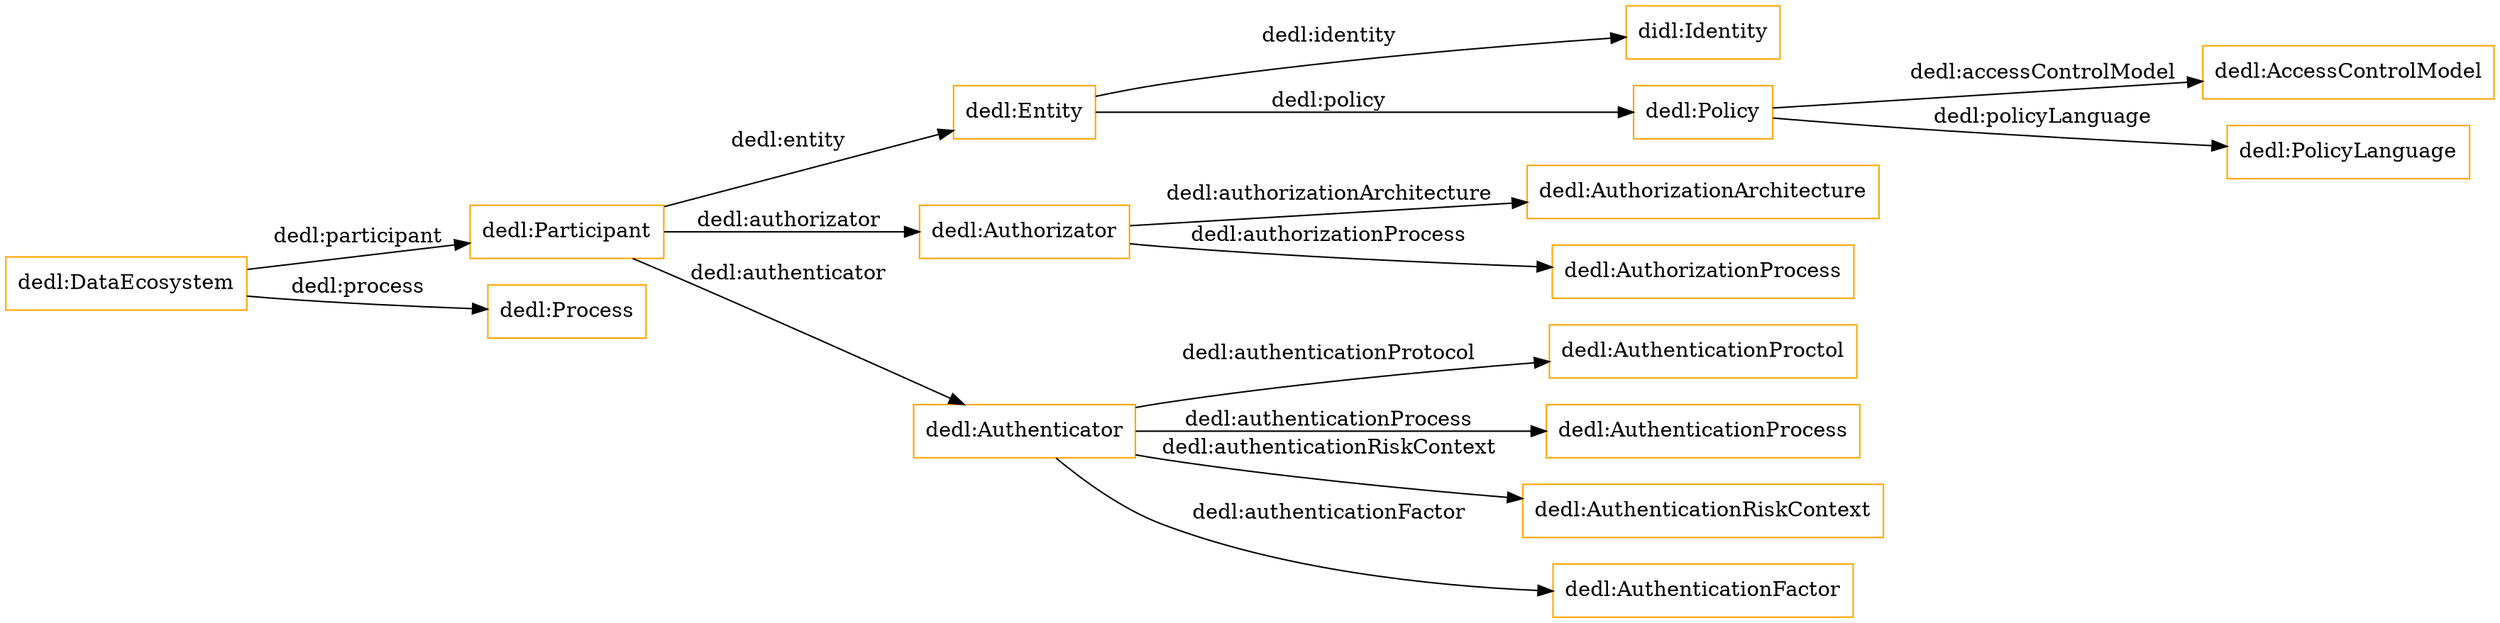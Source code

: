 digraph ar2dtool_diagram { 
rankdir=LR;
size="1501"
node [shape = rectangle, color="orange"]; "dedl:AccessControlModel" "dedl:AuthenticationProctol" "dedl:AuthenticationProcess" "dedl:Participant" "dedl:Entity" "dedl:AuthorizationArchitecture" "dedl:Authorizator" "dedl:Authenticator" "didl:Identity" "dedl:AuthenticationRiskContext" "dedl:DataEcosystem" "dedl:PolicyLanguage" "dedl:AuthenticationFactor" "dedl:Process" "dedl:Policy" "dedl:AuthorizationProcess" ; /*classes style*/
	"dedl:Entity" -> "didl:Identity" [ label = "dedl:identity" ];
	"dedl:DataEcosystem" -> "dedl:Participant" [ label = "dedl:participant" ];
	"dedl:Policy" -> "dedl:AccessControlModel" [ label = "dedl:accessControlModel" ];
	"dedl:Authenticator" -> "dedl:AuthenticationProcess" [ label = "dedl:authenticationProcess" ];
	"dedl:Entity" -> "dedl:Policy" [ label = "dedl:policy" ];
	"dedl:Authenticator" -> "dedl:AuthenticationFactor" [ label = "dedl:authenticationFactor" ];
	"dedl:Authorizator" -> "dedl:AuthorizationProcess" [ label = "dedl:authorizationProcess" ];
	"dedl:Participant" -> "dedl:Authenticator" [ label = "dedl:authenticator" ];
	"dedl:Participant" -> "dedl:Authorizator" [ label = "dedl:authorizator" ];
	"dedl:Authenticator" -> "dedl:AuthenticationRiskContext" [ label = "dedl:authenticationRiskContext" ];
	"dedl:Authenticator" -> "dedl:AuthenticationProctol" [ label = "dedl:authenticationProtocol" ];
	"dedl:Policy" -> "dedl:PolicyLanguage" [ label = "dedl:policyLanguage" ];
	"dedl:Participant" -> "dedl:Entity" [ label = "dedl:entity" ];
	"dedl:Authorizator" -> "dedl:AuthorizationArchitecture" [ label = "dedl:authorizationArchitecture" ];
	"dedl:DataEcosystem" -> "dedl:Process" [ label = "dedl:process" ];

}
